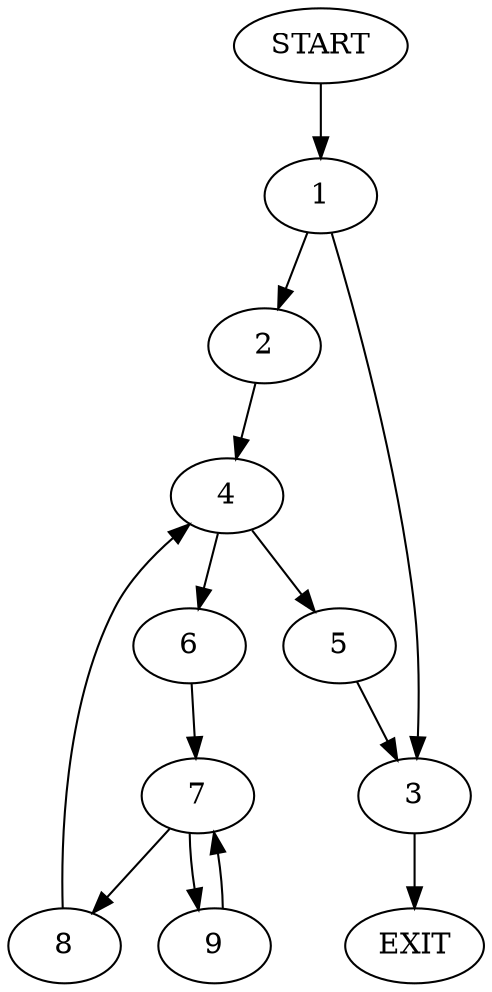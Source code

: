 digraph {
0 [label="START"]
10 [label="EXIT"]
0 -> 1
1 -> 2
1 -> 3
2 -> 4
3 -> 10
4 -> 5
4 -> 6
6 -> 7
5 -> 3
7 -> 8
7 -> 9
9 -> 7
8 -> 4
}
